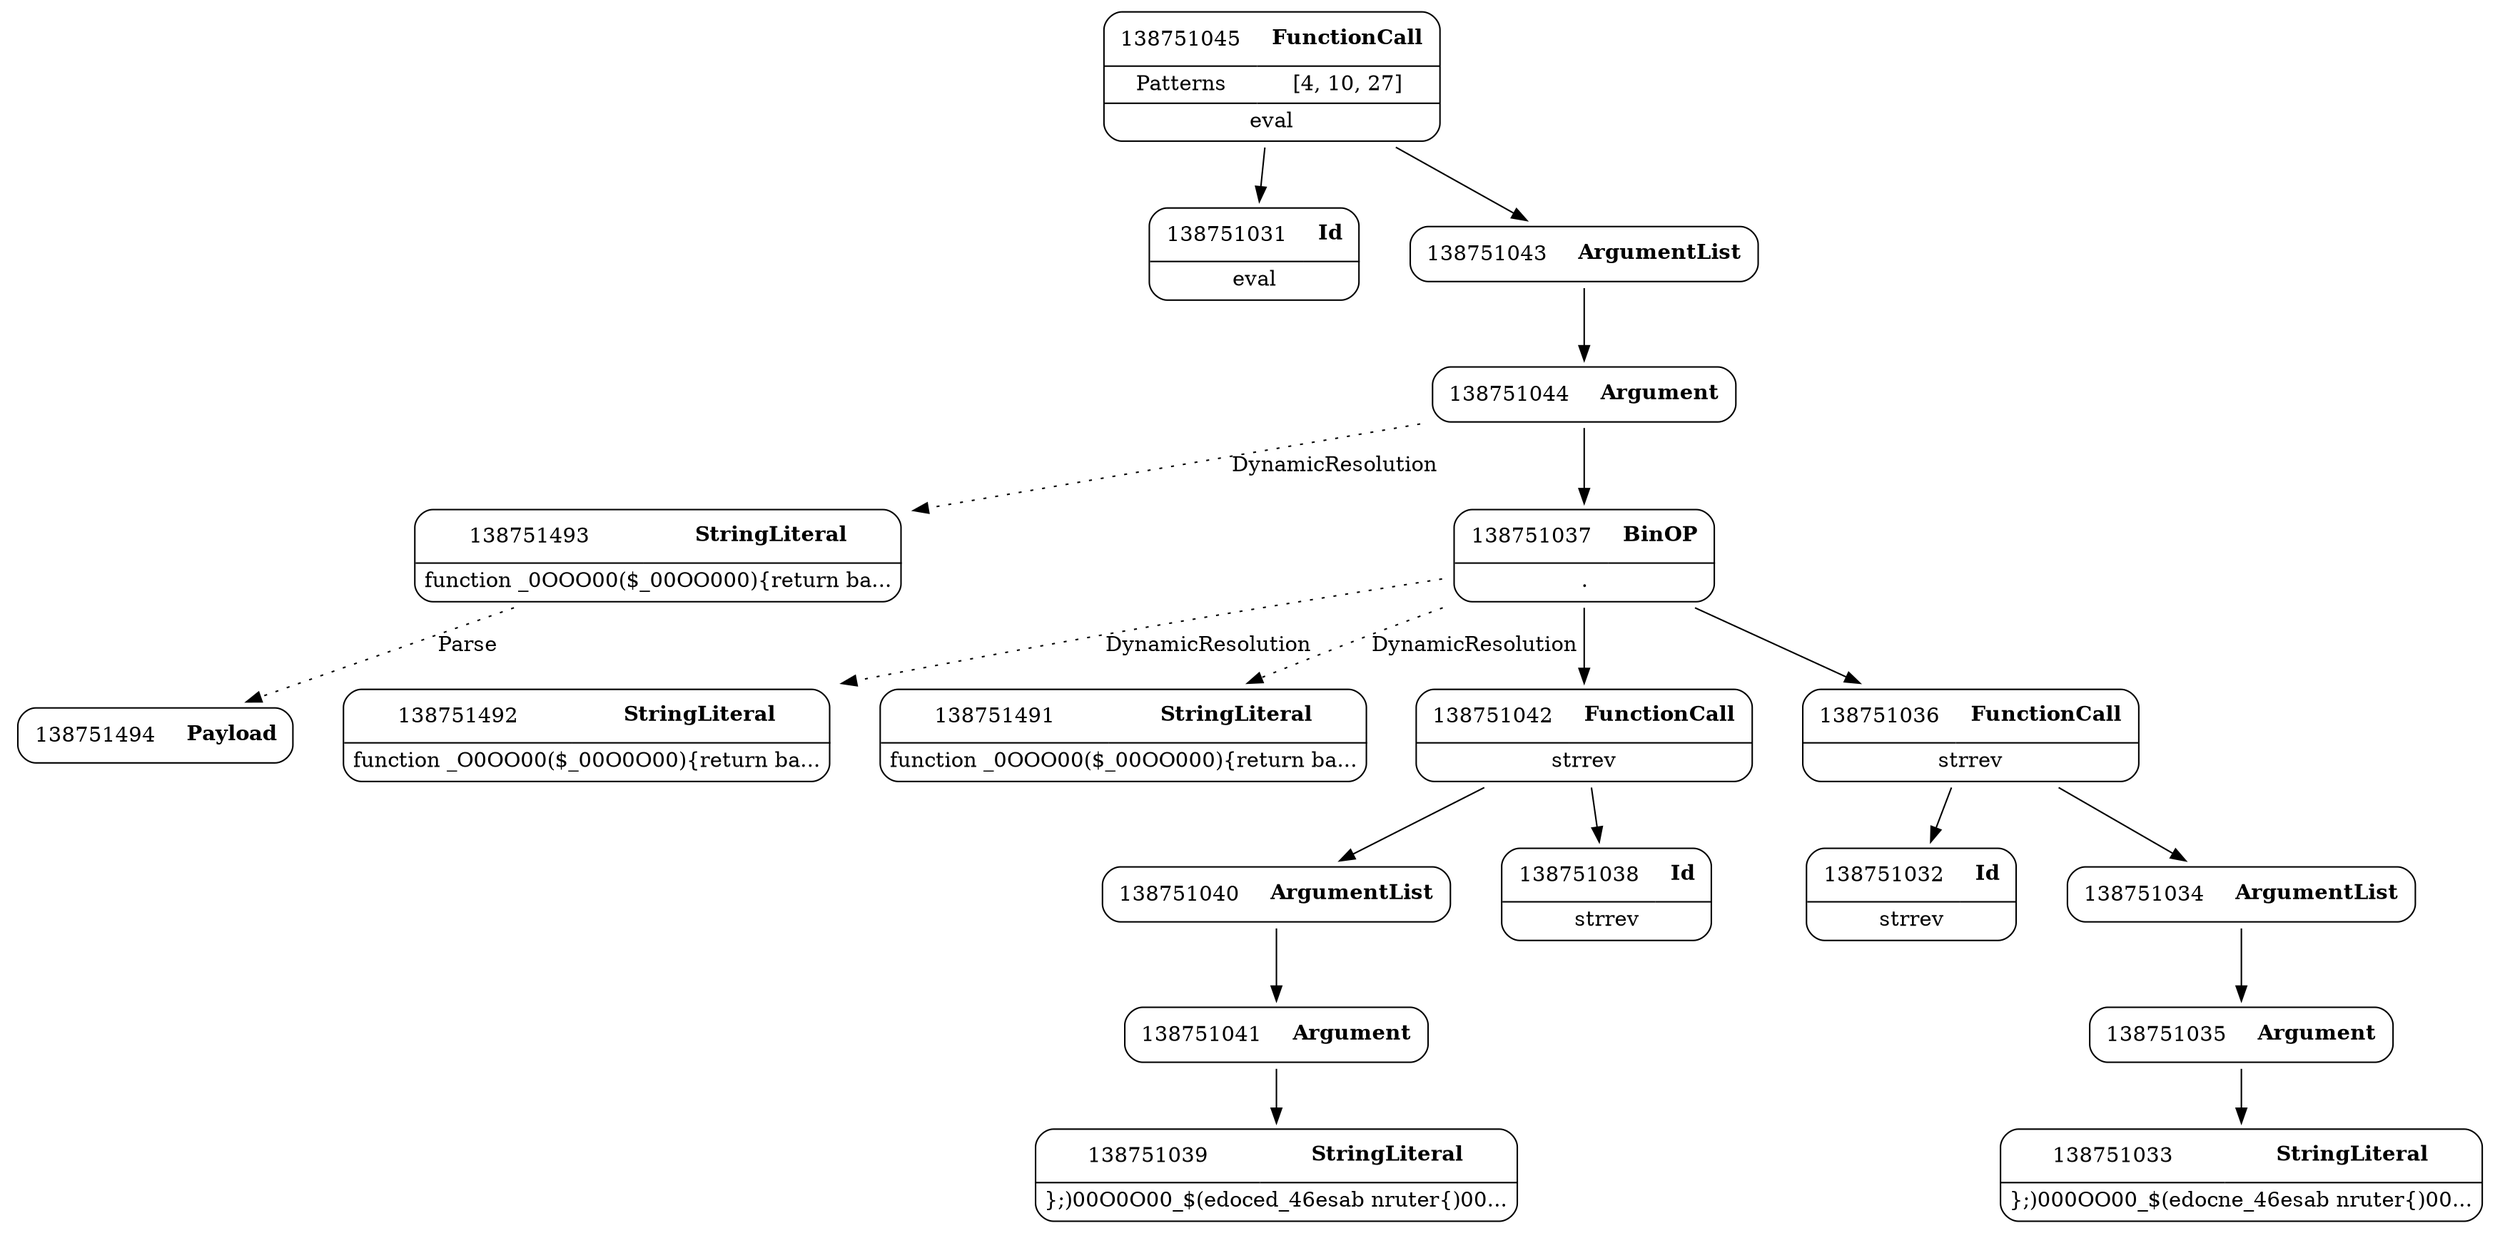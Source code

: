 digraph ast {
node [shape=none];
138751045 [label=<<TABLE border='1' cellspacing='0' cellpadding='10' style='rounded' ><TR><TD border='0'>138751045</TD><TD border='0'><B>FunctionCall</B></TD></TR><HR/><TR><TD border='0' cellpadding='5'>Patterns</TD><TD border='0' cellpadding='5'>[4, 10, 27]</TD></TR><HR/><TR><TD border='0' cellpadding='5' colspan='2'>eval</TD></TR></TABLE>>];
138751045 -> 138751031 [weight=2];
138751045 -> 138751043 [weight=2];
138751493 [label=<<TABLE border='1' cellspacing='0' cellpadding='10' style='rounded' ><TR><TD border='0'>138751493</TD><TD border='0'><B>StringLiteral</B></TD></TR><HR/><TR><TD border='0' cellpadding='5' colspan='2'>function _0OOO00($_00OO000){return ba...</TD></TR></TABLE>>];
138751493 -> 138751494 [style=dotted,label=Parse];
138751044 [label=<<TABLE border='1' cellspacing='0' cellpadding='10' style='rounded' ><TR><TD border='0'>138751044</TD><TD border='0'><B>Argument</B></TD></TR></TABLE>>];
138751044 -> 138751037 [weight=2];
138751044 -> 138751493 [style=dotted,label=DynamicResolution];
138751492 [label=<<TABLE border='1' cellspacing='0' cellpadding='10' style='rounded' ><TR><TD border='0'>138751492</TD><TD border='0'><B>StringLiteral</B></TD></TR><HR/><TR><TD border='0' cellpadding='5' colspan='2'>function _O0OO00($_00O0O00){return ba...</TD></TR></TABLE>>];
138751494 [label=<<TABLE border='1' cellspacing='0' cellpadding='10' style='rounded' ><TR><TD border='0'>138751494</TD><TD border='0'><B>Payload</B></TD></TR></TABLE>>];
138751041 [label=<<TABLE border='1' cellspacing='0' cellpadding='10' style='rounded' ><TR><TD border='0'>138751041</TD><TD border='0'><B>Argument</B></TD></TR></TABLE>>];
138751041 -> 138751039 [weight=2];
138751040 [label=<<TABLE border='1' cellspacing='0' cellpadding='10' style='rounded' ><TR><TD border='0'>138751040</TD><TD border='0'><B>ArgumentList</B></TD></TR></TABLE>>];
138751040 -> 138751041 [weight=2];
138751043 [label=<<TABLE border='1' cellspacing='0' cellpadding='10' style='rounded' ><TR><TD border='0'>138751043</TD><TD border='0'><B>ArgumentList</B></TD></TR></TABLE>>];
138751043 -> 138751044 [weight=2];
138751491 [label=<<TABLE border='1' cellspacing='0' cellpadding='10' style='rounded' ><TR><TD border='0'>138751491</TD><TD border='0'><B>StringLiteral</B></TD></TR><HR/><TR><TD border='0' cellpadding='5' colspan='2'>function _0OOO00($_00OO000){return ba...</TD></TR></TABLE>>];
138751042 [label=<<TABLE border='1' cellspacing='0' cellpadding='10' style='rounded' ><TR><TD border='0'>138751042</TD><TD border='0'><B>FunctionCall</B></TD></TR><HR/><TR><TD border='0' cellpadding='5' colspan='2'>strrev</TD></TR></TABLE>>];
138751042 -> 138751038 [weight=2];
138751042 -> 138751040 [weight=2];
138751031 [label=<<TABLE border='1' cellspacing='0' cellpadding='10' style='rounded' ><TR><TD border='0'>138751031</TD><TD border='0'><B>Id</B></TD></TR><HR/><TR><TD border='0' cellpadding='5' colspan='2'>eval</TD></TR></TABLE>>];
138751037 [label=<<TABLE border='1' cellspacing='0' cellpadding='10' style='rounded' ><TR><TD border='0'>138751037</TD><TD border='0'><B>BinOP</B></TD></TR><HR/><TR><TD border='0' cellpadding='5' colspan='2'>.</TD></TR></TABLE>>];
138751037 -> 138751036 [weight=2];
138751037 -> 138751042 [weight=2];
138751037 -> 138751491 [style=dotted,label=DynamicResolution];
138751037 -> 138751492 [style=dotted,label=DynamicResolution];
138751036 [label=<<TABLE border='1' cellspacing='0' cellpadding='10' style='rounded' ><TR><TD border='0'>138751036</TD><TD border='0'><B>FunctionCall</B></TD></TR><HR/><TR><TD border='0' cellpadding='5' colspan='2'>strrev</TD></TR></TABLE>>];
138751036 -> 138751032 [weight=2];
138751036 -> 138751034 [weight=2];
138751039 [label=<<TABLE border='1' cellspacing='0' cellpadding='10' style='rounded' ><TR><TD border='0'>138751039</TD><TD border='0'><B>StringLiteral</B></TD></TR><HR/><TR><TD border='0' cellpadding='5' colspan='2'>};)00O0O00_$(edoced_46esab nruter{)00...</TD></TR></TABLE>>];
138751038 [label=<<TABLE border='1' cellspacing='0' cellpadding='10' style='rounded' ><TR><TD border='0'>138751038</TD><TD border='0'><B>Id</B></TD></TR><HR/><TR><TD border='0' cellpadding='5' colspan='2'>strrev</TD></TR></TABLE>>];
138751033 [label=<<TABLE border='1' cellspacing='0' cellpadding='10' style='rounded' ><TR><TD border='0'>138751033</TD><TD border='0'><B>StringLiteral</B></TD></TR><HR/><TR><TD border='0' cellpadding='5' colspan='2'>};)000OO00_$(edocne_46esab nruter{)00...</TD></TR></TABLE>>];
138751032 [label=<<TABLE border='1' cellspacing='0' cellpadding='10' style='rounded' ><TR><TD border='0'>138751032</TD><TD border='0'><B>Id</B></TD></TR><HR/><TR><TD border='0' cellpadding='5' colspan='2'>strrev</TD></TR></TABLE>>];
138751035 [label=<<TABLE border='1' cellspacing='0' cellpadding='10' style='rounded' ><TR><TD border='0'>138751035</TD><TD border='0'><B>Argument</B></TD></TR></TABLE>>];
138751035 -> 138751033 [weight=2];
138751034 [label=<<TABLE border='1' cellspacing='0' cellpadding='10' style='rounded' ><TR><TD border='0'>138751034</TD><TD border='0'><B>ArgumentList</B></TD></TR></TABLE>>];
138751034 -> 138751035 [weight=2];
}
